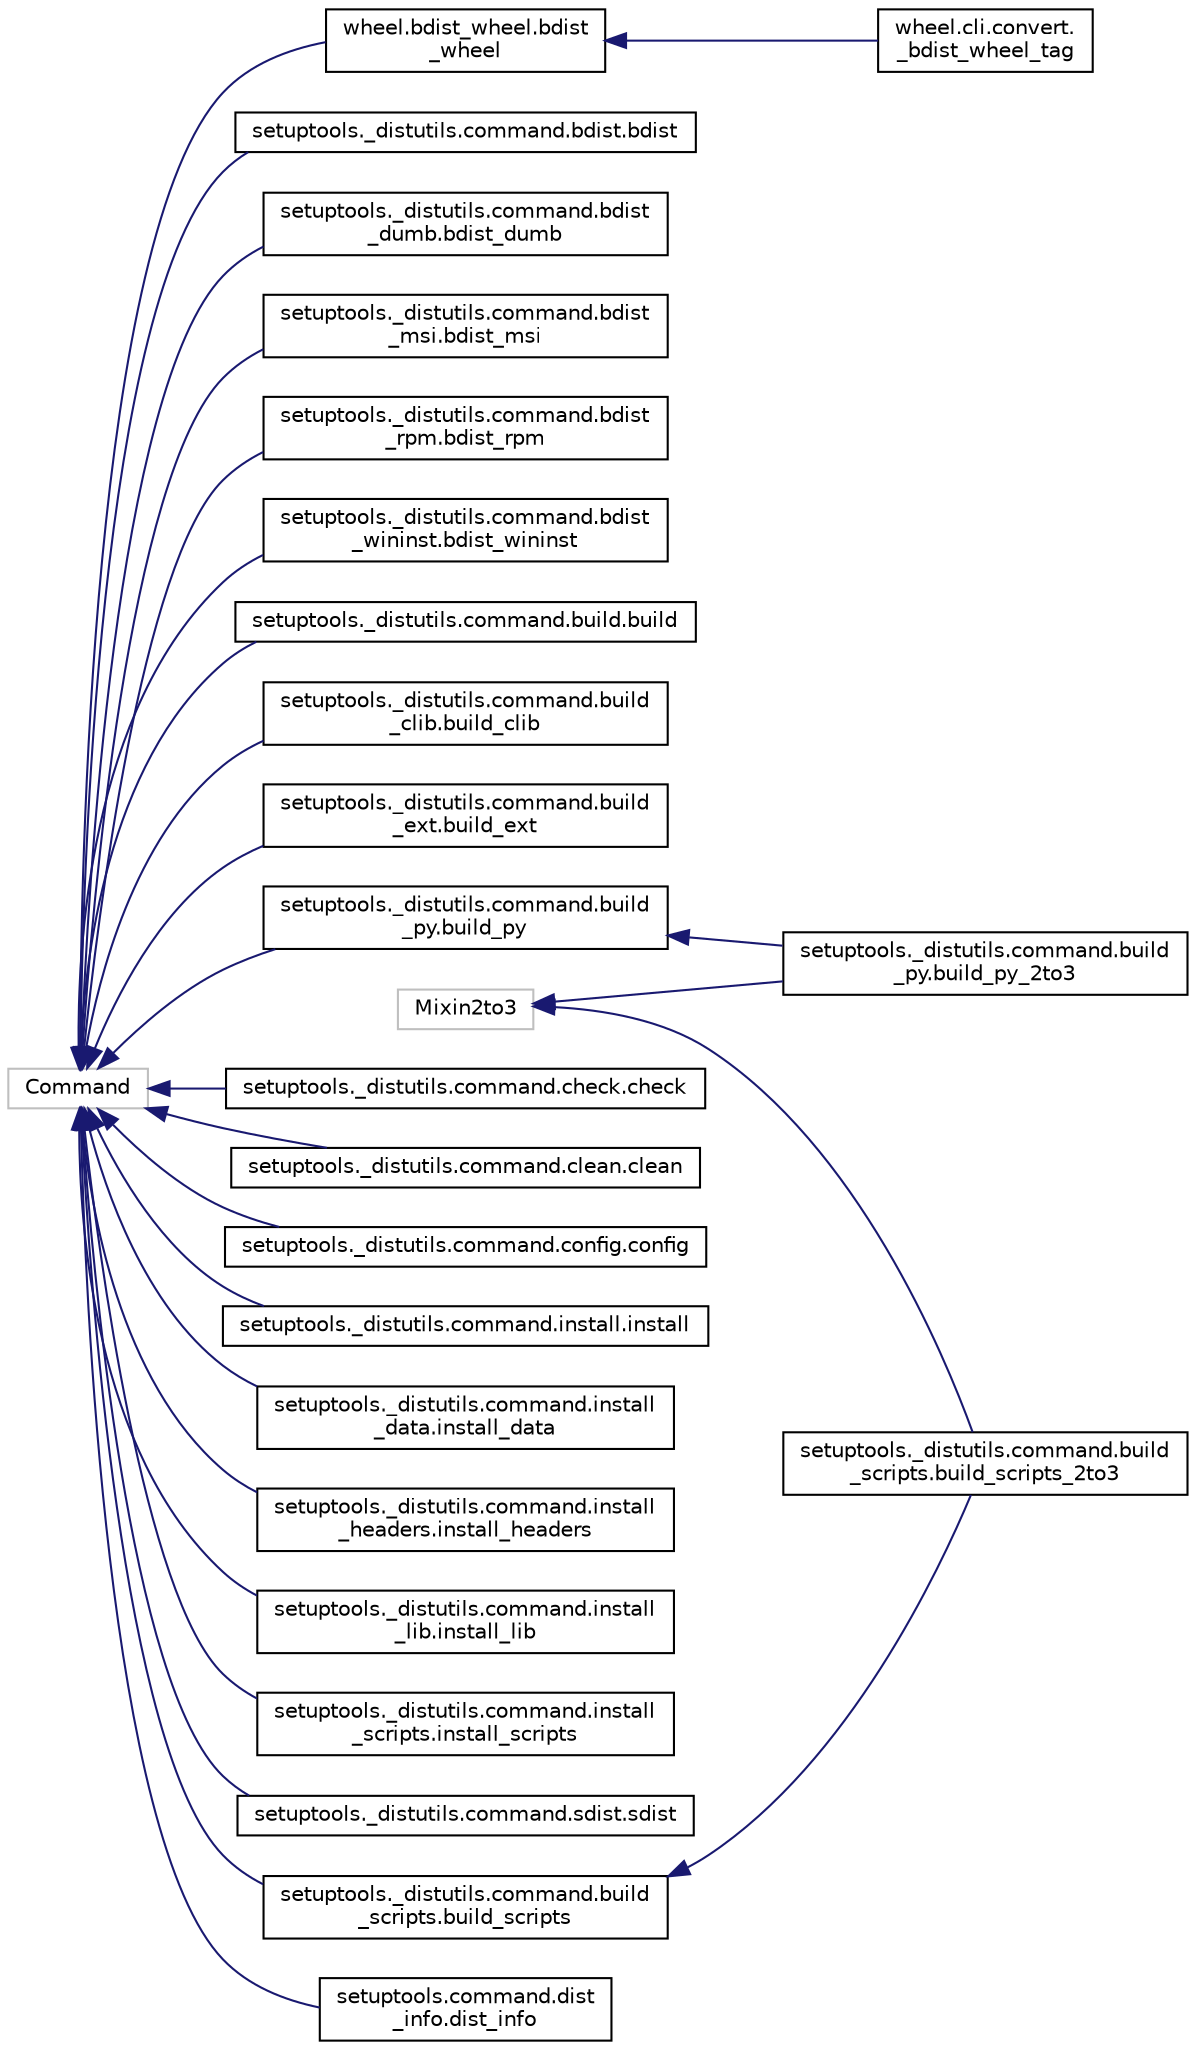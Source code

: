 digraph "Graphical Class Hierarchy"
{
 // LATEX_PDF_SIZE
  edge [fontname="Helvetica",fontsize="10",labelfontname="Helvetica",labelfontsize="10"];
  node [fontname="Helvetica",fontsize="10",shape=record];
  rankdir="LR";
  Node3740 [label="Command",height=0.2,width=0.4,color="grey75", fillcolor="white", style="filled",tooltip=" "];
  Node3740 -> Node0 [dir="back",color="midnightblue",fontsize="10",style="solid",fontname="Helvetica"];
  Node0 [label="setuptools._distutils.command.bdist.bdist",height=0.2,width=0.4,color="black", fillcolor="white", style="filled",URL="$classsetuptools_1_1__distutils_1_1command_1_1bdist_1_1bdist.html",tooltip=" "];
  Node3740 -> Node3742 [dir="back",color="midnightblue",fontsize="10",style="solid",fontname="Helvetica"];
  Node3742 [label="setuptools._distutils.command.bdist\l_dumb.bdist_dumb",height=0.2,width=0.4,color="black", fillcolor="white", style="filled",URL="$classsetuptools_1_1__distutils_1_1command_1_1bdist__dumb_1_1bdist__dumb.html",tooltip=" "];
  Node3740 -> Node3743 [dir="back",color="midnightblue",fontsize="10",style="solid",fontname="Helvetica"];
  Node3743 [label="setuptools._distutils.command.bdist\l_msi.bdist_msi",height=0.2,width=0.4,color="black", fillcolor="white", style="filled",URL="$classsetuptools_1_1__distutils_1_1command_1_1bdist__msi_1_1bdist__msi.html",tooltip=" "];
  Node3740 -> Node3744 [dir="back",color="midnightblue",fontsize="10",style="solid",fontname="Helvetica"];
  Node3744 [label="setuptools._distutils.command.bdist\l_rpm.bdist_rpm",height=0.2,width=0.4,color="black", fillcolor="white", style="filled",URL="$classsetuptools_1_1__distutils_1_1command_1_1bdist__rpm_1_1bdist__rpm.html",tooltip=" "];
  Node3740 -> Node3745 [dir="back",color="midnightblue",fontsize="10",style="solid",fontname="Helvetica"];
  Node3745 [label="setuptools._distutils.command.bdist\l_wininst.bdist_wininst",height=0.2,width=0.4,color="black", fillcolor="white", style="filled",URL="$classsetuptools_1_1__distutils_1_1command_1_1bdist__wininst_1_1bdist__wininst.html",tooltip=" "];
  Node3740 -> Node3746 [dir="back",color="midnightblue",fontsize="10",style="solid",fontname="Helvetica"];
  Node3746 [label="setuptools._distutils.command.build.build",height=0.2,width=0.4,color="black", fillcolor="white", style="filled",URL="$classsetuptools_1_1__distutils_1_1command_1_1build_1_1build.html",tooltip=" "];
  Node3740 -> Node3747 [dir="back",color="midnightblue",fontsize="10",style="solid",fontname="Helvetica"];
  Node3747 [label="setuptools._distutils.command.build\l_clib.build_clib",height=0.2,width=0.4,color="black", fillcolor="white", style="filled",URL="$classsetuptools_1_1__distutils_1_1command_1_1build__clib_1_1build__clib.html",tooltip=" "];
  Node3740 -> Node3748 [dir="back",color="midnightblue",fontsize="10",style="solid",fontname="Helvetica"];
  Node3748 [label="setuptools._distutils.command.build\l_ext.build_ext",height=0.2,width=0.4,color="black", fillcolor="white", style="filled",URL="$classsetuptools_1_1__distutils_1_1command_1_1build__ext_1_1build__ext.html",tooltip=" "];
  Node3740 -> Node3749 [dir="back",color="midnightblue",fontsize="10",style="solid",fontname="Helvetica"];
  Node3749 [label="setuptools._distutils.command.build\l_py.build_py",height=0.2,width=0.4,color="black", fillcolor="white", style="filled",URL="$classsetuptools_1_1__distutils_1_1command_1_1build__py_1_1build__py.html",tooltip=" "];
  Node3749 -> Node3750 [dir="back",color="midnightblue",fontsize="10",style="solid",fontname="Helvetica"];
  Node3750 [label="setuptools._distutils.command.build\l_py.build_py_2to3",height=0.2,width=0.4,color="black", fillcolor="white", style="filled",URL="$classsetuptools_1_1__distutils_1_1command_1_1build__py_1_1build__py__2to3.html",tooltip=" "];
  Node3740 -> Node3751 [dir="back",color="midnightblue",fontsize="10",style="solid",fontname="Helvetica"];
  Node3751 [label="setuptools._distutils.command.build\l_scripts.build_scripts",height=0.2,width=0.4,color="black", fillcolor="white", style="filled",URL="$classsetuptools_1_1__distutils_1_1command_1_1build__scripts_1_1build__scripts.html",tooltip=" "];
  Node3751 -> Node3752 [dir="back",color="midnightblue",fontsize="10",style="solid",fontname="Helvetica"];
  Node3752 [label="setuptools._distutils.command.build\l_scripts.build_scripts_2to3",height=0.2,width=0.4,color="black", fillcolor="white", style="filled",URL="$classsetuptools_1_1__distutils_1_1command_1_1build__scripts_1_1build__scripts__2to3.html",tooltip=" "];
  Node3740 -> Node3753 [dir="back",color="midnightblue",fontsize="10",style="solid",fontname="Helvetica"];
  Node3753 [label="setuptools._distutils.command.check.check",height=0.2,width=0.4,color="black", fillcolor="white", style="filled",URL="$classsetuptools_1_1__distutils_1_1command_1_1check_1_1check.html",tooltip=" "];
  Node3740 -> Node3754 [dir="back",color="midnightblue",fontsize="10",style="solid",fontname="Helvetica"];
  Node3754 [label="setuptools._distutils.command.clean.clean",height=0.2,width=0.4,color="black", fillcolor="white", style="filled",URL="$classsetuptools_1_1__distutils_1_1command_1_1clean_1_1clean.html",tooltip=" "];
  Node3740 -> Node3755 [dir="back",color="midnightblue",fontsize="10",style="solid",fontname="Helvetica"];
  Node3755 [label="setuptools._distutils.command.config.config",height=0.2,width=0.4,color="black", fillcolor="white", style="filled",URL="$classsetuptools_1_1__distutils_1_1command_1_1config_1_1config.html",tooltip=" "];
  Node3740 -> Node3756 [dir="back",color="midnightblue",fontsize="10",style="solid",fontname="Helvetica"];
  Node3756 [label="setuptools._distutils.command.install.install",height=0.2,width=0.4,color="black", fillcolor="white", style="filled",URL="$classsetuptools_1_1__distutils_1_1command_1_1install_1_1install.html",tooltip=" "];
  Node3740 -> Node3757 [dir="back",color="midnightblue",fontsize="10",style="solid",fontname="Helvetica"];
  Node3757 [label="setuptools._distutils.command.install\l_data.install_data",height=0.2,width=0.4,color="black", fillcolor="white", style="filled",URL="$classsetuptools_1_1__distutils_1_1command_1_1install__data_1_1install__data.html",tooltip=" "];
  Node3740 -> Node3758 [dir="back",color="midnightblue",fontsize="10",style="solid",fontname="Helvetica"];
  Node3758 [label="setuptools._distutils.command.install\l_headers.install_headers",height=0.2,width=0.4,color="black", fillcolor="white", style="filled",URL="$classsetuptools_1_1__distutils_1_1command_1_1install__headers_1_1install__headers.html",tooltip=" "];
  Node3740 -> Node3759 [dir="back",color="midnightblue",fontsize="10",style="solid",fontname="Helvetica"];
  Node3759 [label="setuptools._distutils.command.install\l_lib.install_lib",height=0.2,width=0.4,color="black", fillcolor="white", style="filled",URL="$classsetuptools_1_1__distutils_1_1command_1_1install__lib_1_1install__lib.html",tooltip=" "];
  Node3740 -> Node3760 [dir="back",color="midnightblue",fontsize="10",style="solid",fontname="Helvetica"];
  Node3760 [label="setuptools._distutils.command.install\l_scripts.install_scripts",height=0.2,width=0.4,color="black", fillcolor="white", style="filled",URL="$classsetuptools_1_1__distutils_1_1command_1_1install__scripts_1_1install__scripts.html",tooltip=" "];
  Node3740 -> Node3761 [dir="back",color="midnightblue",fontsize="10",style="solid",fontname="Helvetica"];
  Node3761 [label="setuptools._distutils.command.sdist.sdist",height=0.2,width=0.4,color="black", fillcolor="white", style="filled",URL="$classsetuptools_1_1__distutils_1_1command_1_1sdist_1_1sdist.html",tooltip=" "];
  Node3740 -> Node3762 [dir="back",color="midnightblue",fontsize="10",style="solid",fontname="Helvetica"];
  Node3762 [label="setuptools.command.dist\l_info.dist_info",height=0.2,width=0.4,color="black", fillcolor="white", style="filled",URL="$classsetuptools_1_1command_1_1dist__info_1_1dist__info.html",tooltip=" "];
  Node3740 -> Node3763 [dir="back",color="midnightblue",fontsize="10",style="solid",fontname="Helvetica"];
  Node3763 [label="wheel.bdist_wheel.bdist\l_wheel",height=0.2,width=0.4,color="black", fillcolor="white", style="filled",URL="$classwheel_1_1bdist__wheel_1_1bdist__wheel.html",tooltip=" "];
  Node3763 -> Node3764 [dir="back",color="midnightblue",fontsize="10",style="solid",fontname="Helvetica"];
  Node3764 [label="wheel.cli.convert.\l_bdist_wheel_tag",height=0.2,width=0.4,color="black", fillcolor="white", style="filled",URL="$classwheel_1_1cli_1_1convert_1_1__bdist__wheel__tag.html",tooltip=" "];
  Node3844 [label="Mixin2to3",height=0.2,width=0.4,color="grey75", fillcolor="white", style="filled",tooltip=" "];
  Node3844 -> Node3750 [dir="back",color="midnightblue",fontsize="10",style="solid",fontname="Helvetica"];
  Node3844 -> Node3752 [dir="back",color="midnightblue",fontsize="10",style="solid",fontname="Helvetica"];
}
